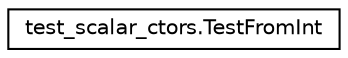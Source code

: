 digraph "Graphical Class Hierarchy"
{
 // LATEX_PDF_SIZE
  edge [fontname="Helvetica",fontsize="10",labelfontname="Helvetica",labelfontsize="10"];
  node [fontname="Helvetica",fontsize="10",shape=record];
  rankdir="LR";
  Node0 [label="test_scalar_ctors.TestFromInt",height=0.2,width=0.4,color="black", fillcolor="white", style="filled",URL="$classtest__scalar__ctors_1_1TestFromInt.html",tooltip=" "];
}

